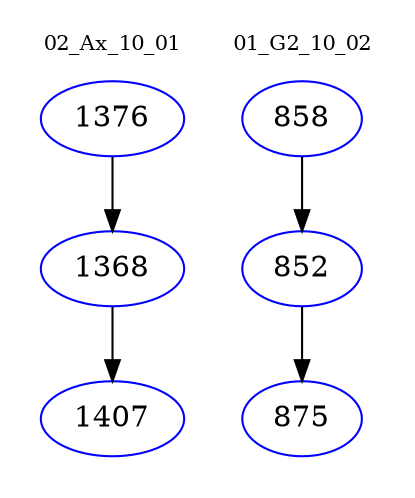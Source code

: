 digraph{
subgraph cluster_0 {
color = white
label = "02_Ax_10_01";
fontsize=10;
T0_1376 [label="1376", color="blue"]
T0_1376 -> T0_1368 [color="black"]
T0_1368 [label="1368", color="blue"]
T0_1368 -> T0_1407 [color="black"]
T0_1407 [label="1407", color="blue"]
}
subgraph cluster_1 {
color = white
label = "01_G2_10_02";
fontsize=10;
T1_858 [label="858", color="blue"]
T1_858 -> T1_852 [color="black"]
T1_852 [label="852", color="blue"]
T1_852 -> T1_875 [color="black"]
T1_875 [label="875", color="blue"]
}
}
